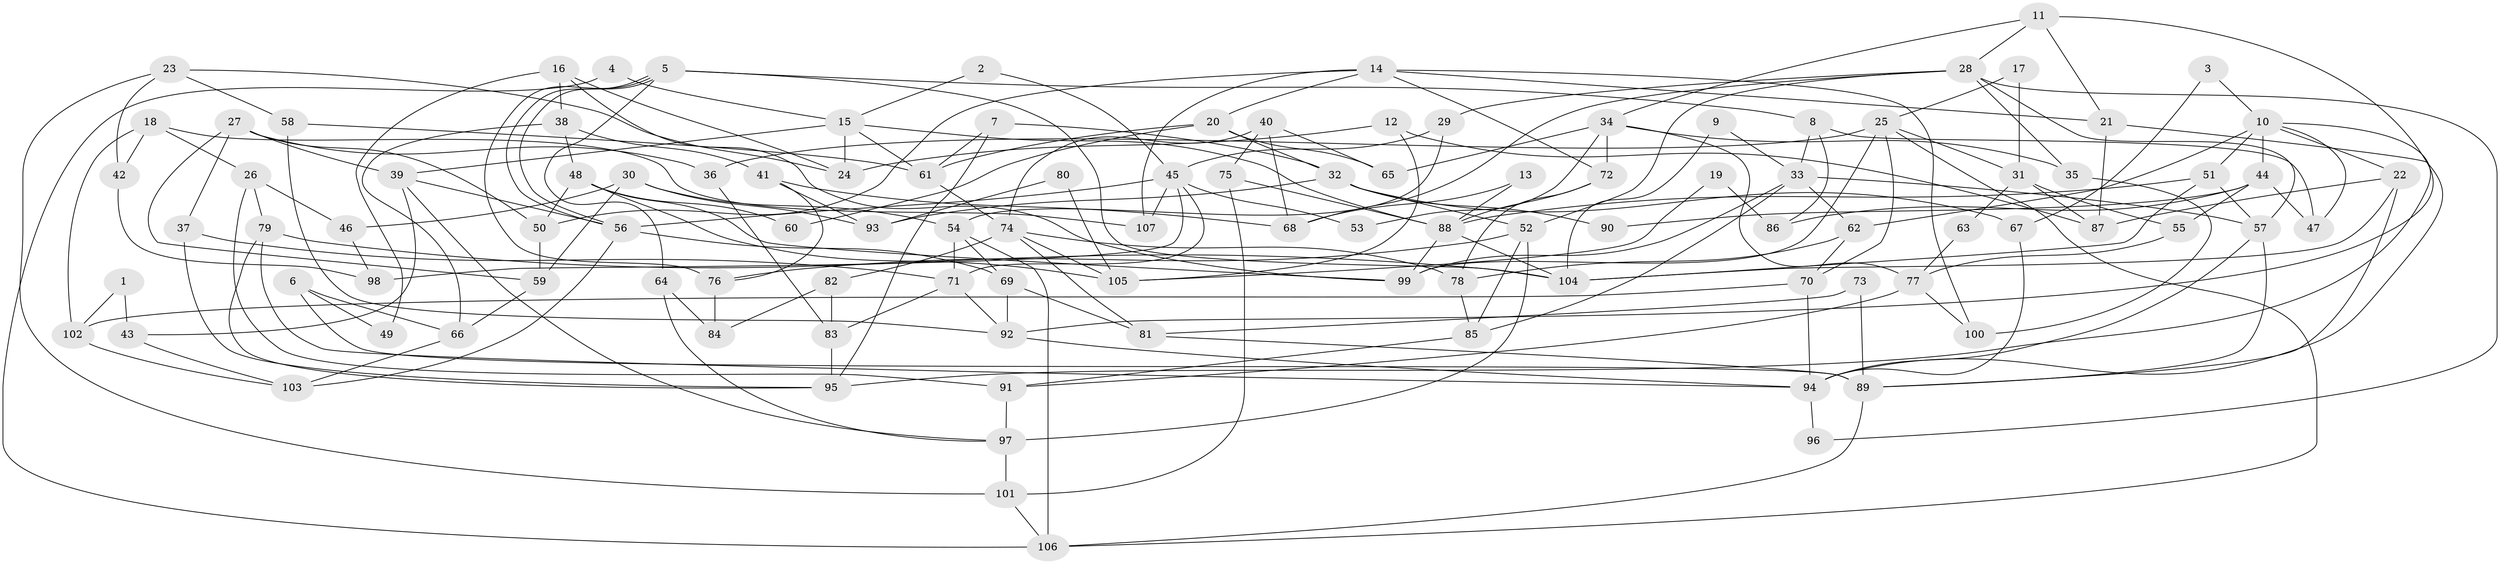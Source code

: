 // coarse degree distribution, {3: 0.16417910447761194, 6: 0.19402985074626866, 2: 0.1044776119402985, 10: 0.029850746268656716, 5: 0.19402985074626866, 7: 0.07462686567164178, 9: 0.07462686567164178, 8: 0.04477611940298507, 4: 0.11940298507462686}
// Generated by graph-tools (version 1.1) at 2025/24/03/03/25 07:24:03]
// undirected, 107 vertices, 214 edges
graph export_dot {
graph [start="1"]
  node [color=gray90,style=filled];
  1;
  2;
  3;
  4;
  5;
  6;
  7;
  8;
  9;
  10;
  11;
  12;
  13;
  14;
  15;
  16;
  17;
  18;
  19;
  20;
  21;
  22;
  23;
  24;
  25;
  26;
  27;
  28;
  29;
  30;
  31;
  32;
  33;
  34;
  35;
  36;
  37;
  38;
  39;
  40;
  41;
  42;
  43;
  44;
  45;
  46;
  47;
  48;
  49;
  50;
  51;
  52;
  53;
  54;
  55;
  56;
  57;
  58;
  59;
  60;
  61;
  62;
  63;
  64;
  65;
  66;
  67;
  68;
  69;
  70;
  71;
  72;
  73;
  74;
  75;
  76;
  77;
  78;
  79;
  80;
  81;
  82;
  83;
  84;
  85;
  86;
  87;
  88;
  89;
  90;
  91;
  92;
  93;
  94;
  95;
  96;
  97;
  98;
  99;
  100;
  101;
  102;
  103;
  104;
  105;
  106;
  107;
  1 -- 43;
  1 -- 102;
  2 -- 15;
  2 -- 45;
  3 -- 10;
  3 -- 67;
  4 -- 106;
  4 -- 15;
  5 -- 104;
  5 -- 56;
  5 -- 56;
  5 -- 8;
  5 -- 64;
  5 -- 76;
  6 -- 89;
  6 -- 66;
  6 -- 49;
  7 -- 32;
  7 -- 61;
  7 -- 95;
  8 -- 33;
  8 -- 47;
  8 -- 86;
  9 -- 104;
  9 -- 33;
  10 -- 51;
  10 -- 95;
  10 -- 22;
  10 -- 44;
  10 -- 47;
  10 -- 62;
  11 -- 28;
  11 -- 34;
  11 -- 21;
  11 -- 92;
  12 -- 87;
  12 -- 24;
  12 -- 105;
  13 -- 68;
  13 -- 88;
  14 -- 21;
  14 -- 72;
  14 -- 20;
  14 -- 50;
  14 -- 100;
  14 -- 107;
  15 -- 39;
  15 -- 61;
  15 -- 24;
  15 -- 88;
  16 -- 24;
  16 -- 38;
  16 -- 49;
  16 -- 99;
  17 -- 31;
  17 -- 25;
  18 -- 26;
  18 -- 107;
  18 -- 42;
  18 -- 102;
  19 -- 105;
  19 -- 86;
  20 -- 32;
  20 -- 60;
  20 -- 61;
  20 -- 65;
  21 -- 94;
  21 -- 87;
  22 -- 104;
  22 -- 87;
  22 -- 89;
  23 -- 58;
  23 -- 101;
  23 -- 24;
  23 -- 42;
  25 -- 70;
  25 -- 99;
  25 -- 31;
  25 -- 36;
  25 -- 106;
  26 -- 46;
  26 -- 91;
  26 -- 79;
  27 -- 37;
  27 -- 36;
  27 -- 39;
  27 -- 50;
  27 -- 59;
  28 -- 35;
  28 -- 57;
  28 -- 29;
  28 -- 52;
  28 -- 68;
  28 -- 96;
  29 -- 54;
  29 -- 45;
  30 -- 54;
  30 -- 59;
  30 -- 46;
  30 -- 93;
  31 -- 87;
  31 -- 55;
  31 -- 63;
  32 -- 52;
  32 -- 93;
  32 -- 67;
  32 -- 90;
  33 -- 99;
  33 -- 57;
  33 -- 62;
  33 -- 85;
  34 -- 77;
  34 -- 72;
  34 -- 35;
  34 -- 53;
  34 -- 65;
  35 -- 100;
  36 -- 83;
  37 -- 71;
  37 -- 95;
  38 -- 66;
  38 -- 41;
  38 -- 48;
  39 -- 97;
  39 -- 43;
  39 -- 56;
  40 -- 75;
  40 -- 65;
  40 -- 68;
  40 -- 74;
  41 -- 76;
  41 -- 68;
  41 -- 93;
  42 -- 98;
  43 -- 103;
  44 -- 47;
  44 -- 55;
  44 -- 86;
  44 -- 90;
  45 -- 56;
  45 -- 53;
  45 -- 71;
  45 -- 98;
  45 -- 107;
  46 -- 98;
  48 -- 50;
  48 -- 60;
  48 -- 99;
  48 -- 105;
  50 -- 59;
  51 -- 57;
  51 -- 88;
  51 -- 104;
  52 -- 85;
  52 -- 76;
  52 -- 97;
  54 -- 69;
  54 -- 71;
  54 -- 106;
  55 -- 77;
  56 -- 69;
  56 -- 103;
  57 -- 89;
  57 -- 94;
  58 -- 92;
  58 -- 61;
  59 -- 66;
  61 -- 74;
  62 -- 70;
  62 -- 78;
  63 -- 77;
  64 -- 84;
  64 -- 97;
  66 -- 103;
  67 -- 94;
  69 -- 81;
  69 -- 92;
  70 -- 94;
  70 -- 102;
  71 -- 92;
  71 -- 83;
  72 -- 78;
  72 -- 88;
  73 -- 81;
  73 -- 89;
  74 -- 105;
  74 -- 78;
  74 -- 81;
  74 -- 82;
  75 -- 101;
  75 -- 88;
  76 -- 84;
  77 -- 91;
  77 -- 100;
  78 -- 85;
  79 -- 104;
  79 -- 94;
  79 -- 95;
  80 -- 93;
  80 -- 105;
  81 -- 89;
  82 -- 83;
  82 -- 84;
  83 -- 95;
  85 -- 91;
  88 -- 99;
  88 -- 104;
  89 -- 106;
  91 -- 97;
  92 -- 94;
  94 -- 96;
  97 -- 101;
  101 -- 106;
  102 -- 103;
}
